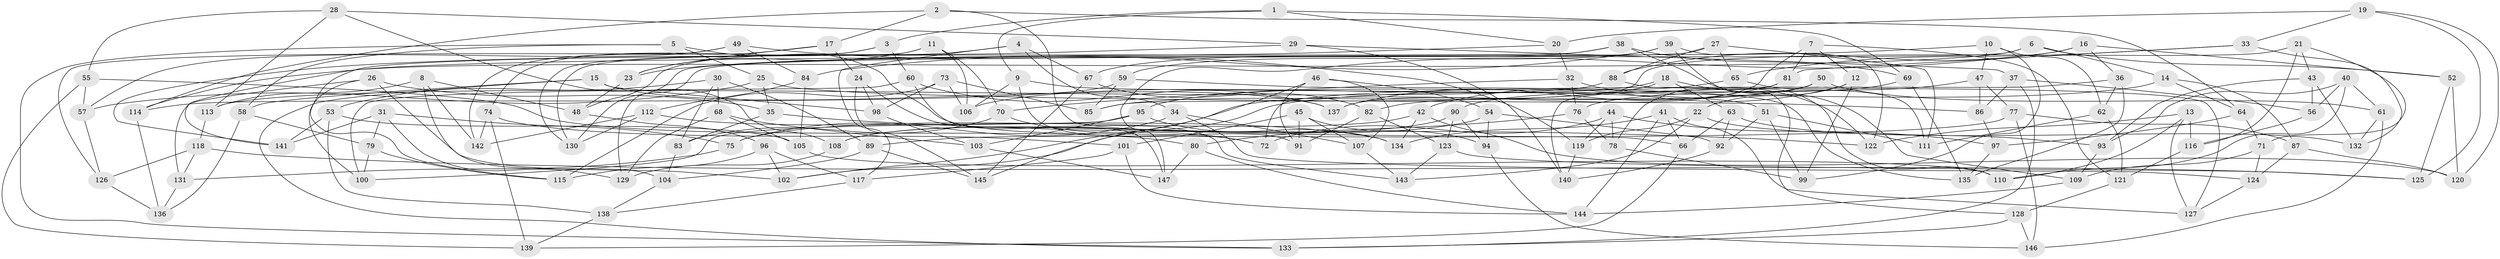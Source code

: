 // coarse degree distribution, {8: 0.28888888888888886, 6: 0.17777777777777778, 4: 0.1111111111111111, 9: 0.15555555555555556, 5: 0.044444444444444446, 7: 0.2, 10: 0.022222222222222223}
// Generated by graph-tools (version 1.1) at 2025/38/03/04/25 23:38:13]
// undirected, 147 vertices, 294 edges
graph export_dot {
  node [color=gray90,style=filled];
  1;
  2;
  3;
  4;
  5;
  6;
  7;
  8;
  9;
  10;
  11;
  12;
  13;
  14;
  15;
  16;
  17;
  18;
  19;
  20;
  21;
  22;
  23;
  24;
  25;
  26;
  27;
  28;
  29;
  30;
  31;
  32;
  33;
  34;
  35;
  36;
  37;
  38;
  39;
  40;
  41;
  42;
  43;
  44;
  45;
  46;
  47;
  48;
  49;
  50;
  51;
  52;
  53;
  54;
  55;
  56;
  57;
  58;
  59;
  60;
  61;
  62;
  63;
  64;
  65;
  66;
  67;
  68;
  69;
  70;
  71;
  72;
  73;
  74;
  75;
  76;
  77;
  78;
  79;
  80;
  81;
  82;
  83;
  84;
  85;
  86;
  87;
  88;
  89;
  90;
  91;
  92;
  93;
  94;
  95;
  96;
  97;
  98;
  99;
  100;
  101;
  102;
  103;
  104;
  105;
  106;
  107;
  108;
  109;
  110;
  111;
  112;
  113;
  114;
  115;
  116;
  117;
  118;
  119;
  120;
  121;
  122;
  123;
  124;
  125;
  126;
  127;
  128;
  129;
  130;
  131;
  132;
  133;
  134;
  135;
  136;
  137;
  138;
  139;
  140;
  141;
  142;
  143;
  144;
  145;
  146;
  147;
  1 -- 3;
  1 -- 69;
  1 -- 20;
  1 -- 9;
  2 -- 17;
  2 -- 114;
  2 -- 64;
  2 -- 66;
  3 -- 60;
  3 -- 74;
  3 -- 130;
  4 -- 67;
  4 -- 117;
  4 -- 34;
  4 -- 48;
  5 -- 133;
  5 -- 25;
  5 -- 72;
  5 -- 58;
  6 -- 114;
  6 -- 14;
  6 -- 52;
  6 -- 129;
  7 -- 81;
  7 -- 121;
  7 -- 12;
  7 -- 137;
  8 -- 142;
  8 -- 113;
  8 -- 48;
  8 -- 104;
  9 -- 91;
  9 -- 106;
  9 -- 51;
  10 -- 99;
  10 -- 141;
  10 -- 47;
  10 -- 62;
  11 -- 106;
  11 -- 70;
  11 -- 23;
  11 -- 130;
  12 -- 42;
  12 -- 99;
  12 -- 22;
  13 -- 122;
  13 -- 127;
  13 -- 116;
  13 -- 110;
  14 -- 102;
  14 -- 64;
  14 -- 87;
  15 -- 133;
  15 -- 98;
  15 -- 58;
  15 -- 137;
  16 -- 147;
  16 -- 36;
  16 -- 88;
  16 -- 52;
  17 -- 24;
  17 -- 23;
  17 -- 142;
  18 -- 63;
  18 -- 106;
  18 -- 110;
  18 -- 85;
  19 -- 20;
  19 -- 33;
  19 -- 125;
  19 -- 120;
  20 -- 32;
  20 -- 23;
  21 -- 71;
  21 -- 116;
  21 -- 43;
  21 -- 85;
  22 -- 119;
  22 -- 93;
  22 -- 143;
  23 -- 48;
  24 -- 143;
  24 -- 145;
  24 -- 98;
  25 -- 86;
  25 -- 35;
  25 -- 57;
  26 -- 100;
  26 -- 131;
  26 -- 35;
  26 -- 102;
  27 -- 130;
  27 -- 65;
  27 -- 88;
  27 -- 111;
  28 -- 29;
  28 -- 113;
  28 -- 108;
  28 -- 55;
  29 -- 141;
  29 -- 37;
  29 -- 140;
  30 -- 89;
  30 -- 53;
  30 -- 68;
  30 -- 83;
  31 -- 141;
  31 -- 129;
  31 -- 75;
  31 -- 79;
  32 -- 122;
  32 -- 76;
  32 -- 70;
  33 -- 81;
  33 -- 65;
  33 -- 132;
  34 -- 75;
  34 -- 107;
  34 -- 124;
  35 -- 122;
  35 -- 83;
  36 -- 135;
  36 -- 72;
  36 -- 62;
  37 -- 133;
  37 -- 86;
  37 -- 56;
  38 -- 69;
  38 -- 115;
  38 -- 109;
  38 -- 67;
  39 -- 84;
  39 -- 122;
  39 -- 128;
  39 -- 59;
  40 -- 93;
  40 -- 61;
  40 -- 110;
  40 -- 56;
  41 -- 66;
  41 -- 144;
  41 -- 134;
  41 -- 127;
  42 -- 120;
  42 -- 134;
  42 -- 75;
  43 -- 132;
  43 -- 56;
  43 -- 93;
  44 -- 72;
  44 -- 119;
  44 -- 97;
  44 -- 78;
  45 -- 107;
  45 -- 94;
  45 -- 91;
  45 -- 101;
  46 -- 107;
  46 -- 145;
  46 -- 91;
  46 -- 54;
  47 -- 76;
  47 -- 86;
  47 -- 77;
  48 -- 96;
  49 -- 119;
  49 -- 84;
  49 -- 57;
  49 -- 126;
  50 -- 61;
  50 -- 78;
  50 -- 82;
  50 -- 102;
  51 -- 111;
  51 -- 92;
  51 -- 99;
  52 -- 120;
  52 -- 125;
  53 -- 105;
  53 -- 138;
  53 -- 141;
  54 -- 94;
  54 -- 92;
  54 -- 108;
  55 -- 139;
  55 -- 80;
  55 -- 57;
  56 -- 116;
  57 -- 126;
  58 -- 79;
  58 -- 136;
  59 -- 135;
  59 -- 114;
  59 -- 85;
  60 -- 100;
  60 -- 137;
  60 -- 147;
  61 -- 146;
  61 -- 132;
  62 -- 121;
  62 -- 111;
  63 -- 66;
  63 -- 92;
  63 -- 132;
  64 -- 71;
  64 -- 97;
  65 -- 95;
  65 -- 111;
  66 -- 139;
  67 -- 145;
  67 -- 82;
  68 -- 129;
  68 -- 105;
  68 -- 103;
  69 -- 135;
  69 -- 90;
  70 -- 83;
  70 -- 72;
  71 -- 109;
  71 -- 124;
  73 -- 106;
  73 -- 85;
  73 -- 115;
  73 -- 98;
  74 -- 139;
  74 -- 101;
  74 -- 142;
  75 -- 131;
  76 -- 80;
  76 -- 78;
  77 -- 146;
  77 -- 87;
  77 -- 89;
  78 -- 99;
  79 -- 115;
  79 -- 100;
  80 -- 147;
  80 -- 144;
  81 -- 137;
  81 -- 140;
  82 -- 91;
  82 -- 123;
  83 -- 104;
  84 -- 105;
  84 -- 112;
  86 -- 97;
  87 -- 124;
  87 -- 120;
  88 -- 127;
  88 -- 113;
  89 -- 104;
  89 -- 145;
  90 -- 108;
  90 -- 123;
  90 -- 94;
  92 -- 140;
  93 -- 109;
  94 -- 146;
  95 -- 103;
  95 -- 100;
  95 -- 134;
  96 -- 117;
  96 -- 102;
  96 -- 115;
  97 -- 135;
  98 -- 103;
  101 -- 117;
  101 -- 144;
  103 -- 147;
  104 -- 138;
  105 -- 110;
  107 -- 143;
  108 -- 129;
  109 -- 144;
  112 -- 130;
  112 -- 134;
  112 -- 142;
  113 -- 118;
  114 -- 136;
  116 -- 121;
  117 -- 138;
  118 -- 131;
  118 -- 125;
  118 -- 126;
  119 -- 140;
  121 -- 128;
  123 -- 125;
  123 -- 143;
  124 -- 127;
  126 -- 136;
  128 -- 133;
  128 -- 146;
  131 -- 136;
  138 -- 139;
}
